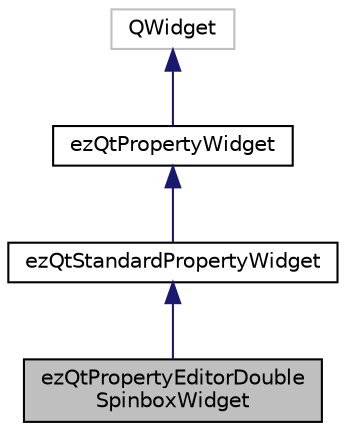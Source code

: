 digraph "ezQtPropertyEditorDoubleSpinboxWidget"
{
 // LATEX_PDF_SIZE
  edge [fontname="Helvetica",fontsize="10",labelfontname="Helvetica",labelfontsize="10"];
  node [fontname="Helvetica",fontsize="10",shape=record];
  Node1 [label="ezQtPropertyEditorDouble\lSpinboxWidget",height=0.2,width=0.4,color="black", fillcolor="grey75", style="filled", fontcolor="black",tooltip="*** DOUBLE SPINBOX ***"];
  Node2 -> Node1 [dir="back",color="midnightblue",fontsize="10",style="solid",fontname="Helvetica"];
  Node2 [label="ezQtStandardPropertyWidget",height=0.2,width=0.4,color="black", fillcolor="white", style="filled",URL="$da/d45/classez_qt_standard_property_widget.htm",tooltip="Base class for most 'simple' property type widgets. Implements some of the standard functionality."];
  Node3 -> Node2 [dir="back",color="midnightblue",fontsize="10",style="solid",fontname="Helvetica"];
  Node3 [label="ezQtPropertyWidget",height=0.2,width=0.4,color="black", fillcolor="white", style="filled",URL="$d2/d70/classez_qt_property_widget.htm",tooltip="Base class for all property widgets."];
  Node4 -> Node3 [dir="back",color="midnightblue",fontsize="10",style="solid",fontname="Helvetica"];
  Node4 [label="QWidget",height=0.2,width=0.4,color="grey75", fillcolor="white", style="filled",tooltip=" "];
}
